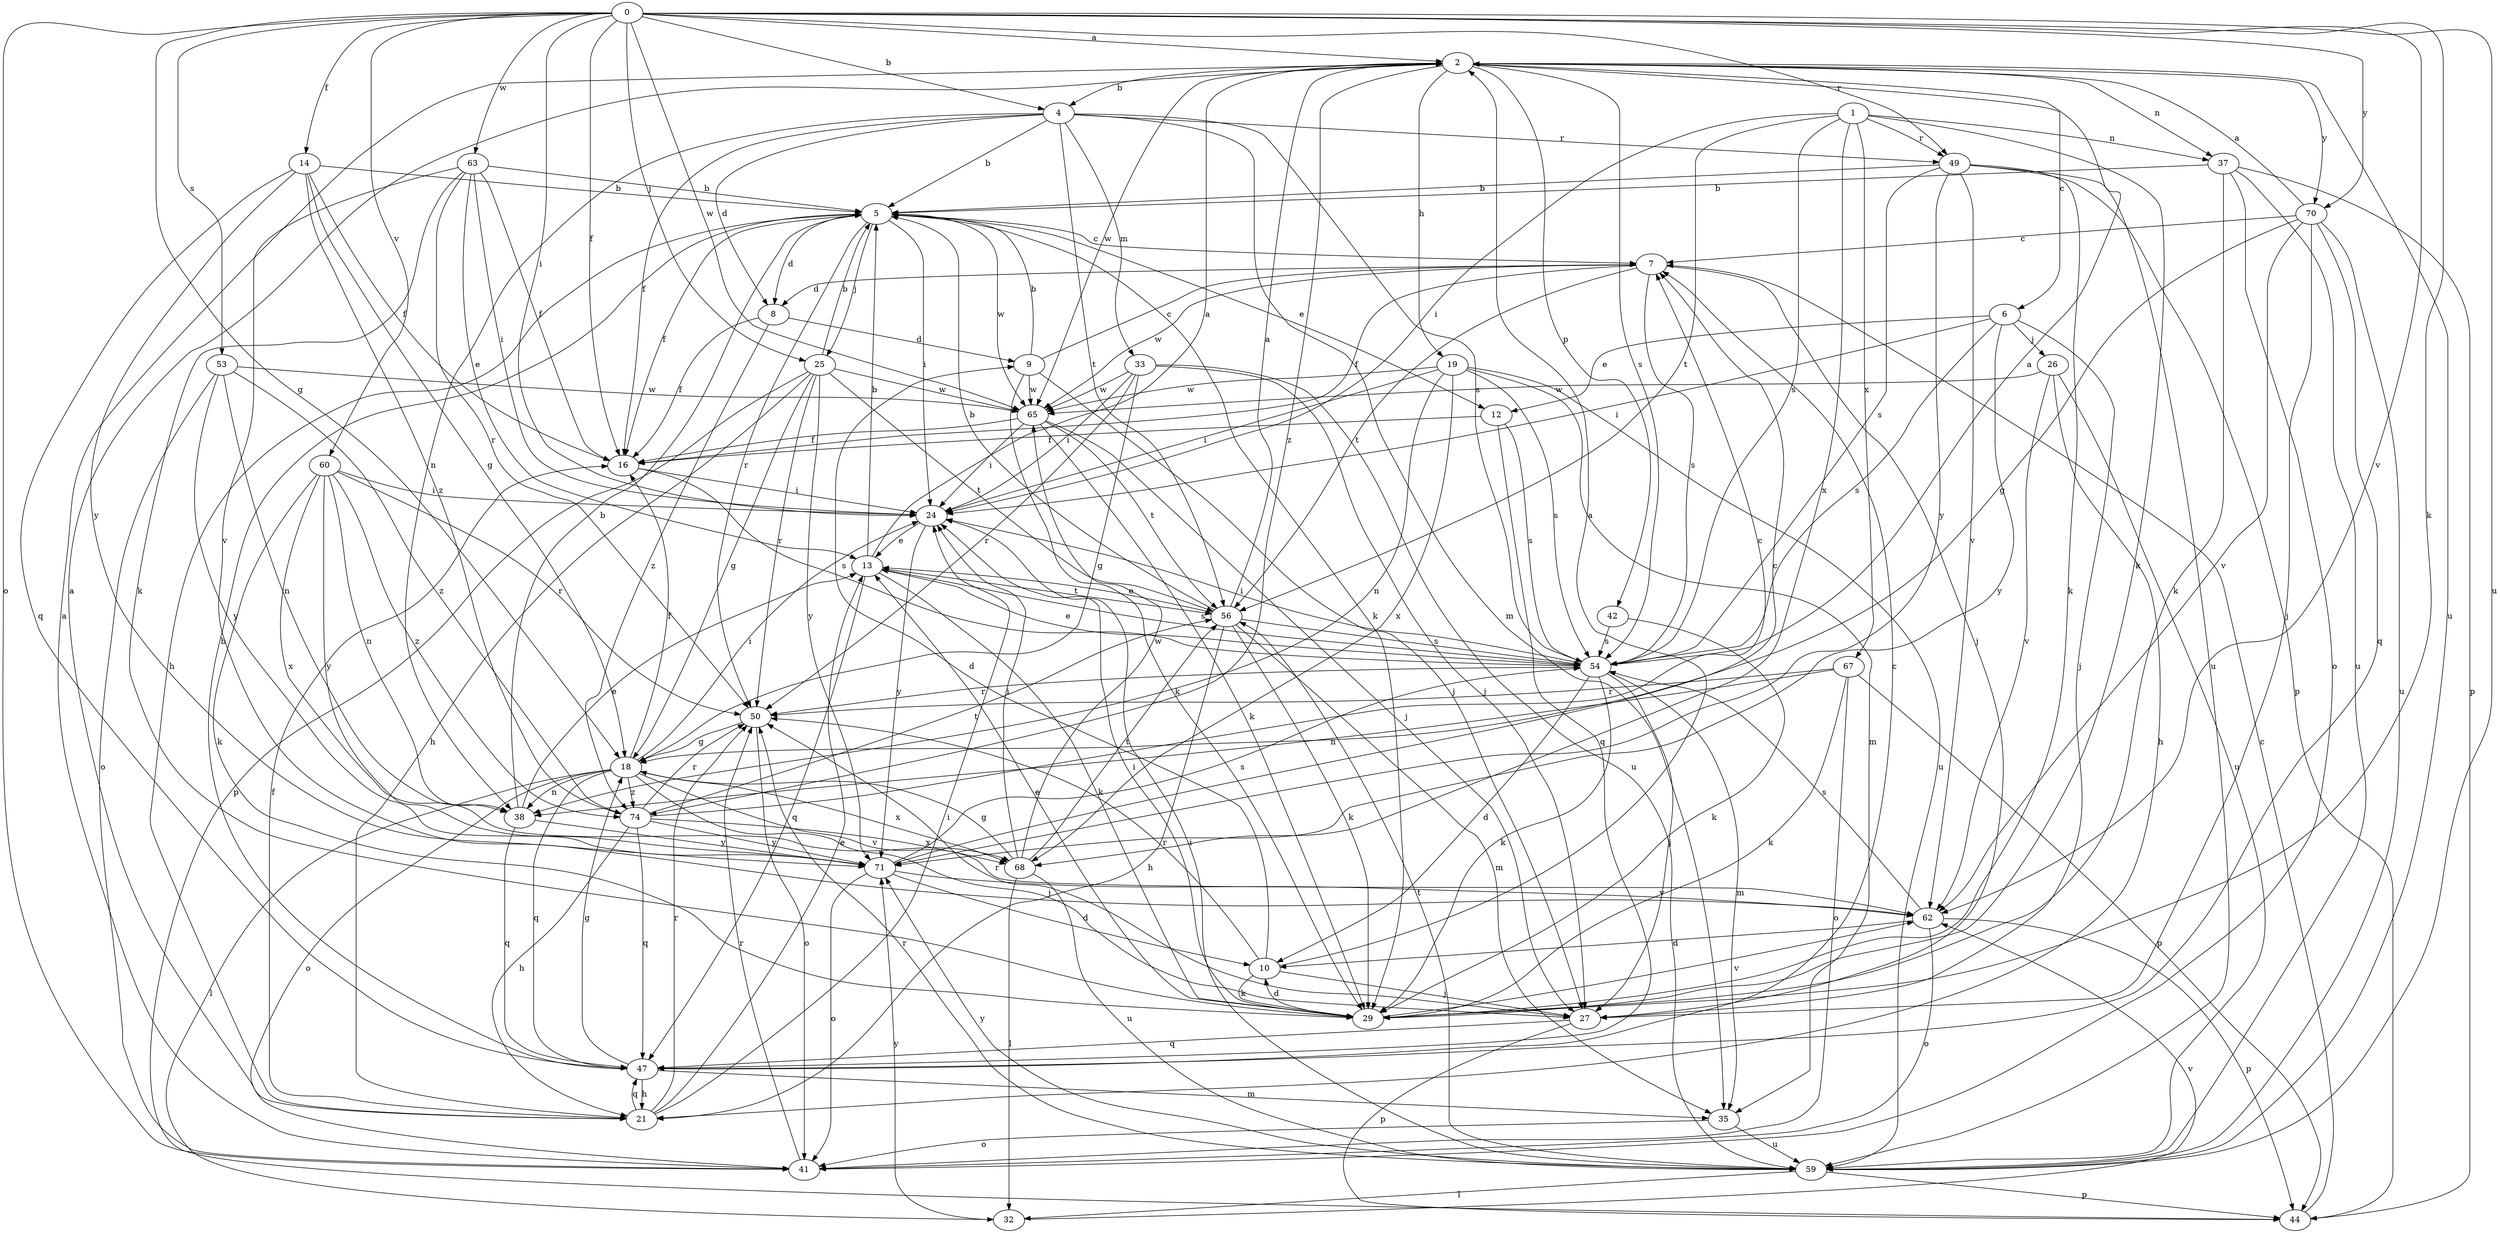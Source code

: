 strict digraph  {
0;
1;
2;
4;
5;
6;
7;
8;
9;
10;
12;
13;
14;
16;
18;
19;
21;
24;
25;
26;
27;
29;
32;
33;
35;
37;
38;
41;
42;
44;
47;
49;
50;
53;
54;
56;
59;
60;
62;
63;
65;
67;
68;
70;
71;
74;
0 -> 2  [label=a];
0 -> 4  [label=b];
0 -> 14  [label=f];
0 -> 16  [label=f];
0 -> 18  [label=g];
0 -> 24  [label=i];
0 -> 25  [label=j];
0 -> 29  [label=k];
0 -> 41  [label=o];
0 -> 49  [label=r];
0 -> 53  [label=s];
0 -> 59  [label=u];
0 -> 60  [label=v];
0 -> 62  [label=v];
0 -> 63  [label=w];
0 -> 65  [label=w];
0 -> 70  [label=y];
1 -> 24  [label=i];
1 -> 29  [label=k];
1 -> 37  [label=n];
1 -> 49  [label=r];
1 -> 54  [label=s];
1 -> 56  [label=t];
1 -> 67  [label=x];
1 -> 68  [label=x];
2 -> 4  [label=b];
2 -> 6  [label=c];
2 -> 19  [label=h];
2 -> 37  [label=n];
2 -> 42  [label=p];
2 -> 54  [label=s];
2 -> 59  [label=u];
2 -> 65  [label=w];
2 -> 70  [label=y];
2 -> 74  [label=z];
4 -> 5  [label=b];
4 -> 8  [label=d];
4 -> 16  [label=f];
4 -> 33  [label=m];
4 -> 35  [label=m];
4 -> 38  [label=n];
4 -> 49  [label=r];
4 -> 54  [label=s];
4 -> 56  [label=t];
5 -> 7  [label=c];
5 -> 8  [label=d];
5 -> 12  [label=e];
5 -> 16  [label=f];
5 -> 21  [label=h];
5 -> 24  [label=i];
5 -> 25  [label=j];
5 -> 29  [label=k];
5 -> 50  [label=r];
5 -> 65  [label=w];
6 -> 12  [label=e];
6 -> 24  [label=i];
6 -> 26  [label=j];
6 -> 27  [label=j];
6 -> 54  [label=s];
6 -> 71  [label=y];
7 -> 8  [label=d];
7 -> 16  [label=f];
7 -> 27  [label=j];
7 -> 54  [label=s];
7 -> 56  [label=t];
7 -> 65  [label=w];
8 -> 9  [label=d];
8 -> 16  [label=f];
8 -> 74  [label=z];
9 -> 5  [label=b];
9 -> 7  [label=c];
9 -> 27  [label=j];
9 -> 29  [label=k];
9 -> 65  [label=w];
10 -> 2  [label=a];
10 -> 9  [label=d];
10 -> 27  [label=j];
10 -> 29  [label=k];
10 -> 50  [label=r];
12 -> 16  [label=f];
12 -> 47  [label=q];
12 -> 54  [label=s];
13 -> 2  [label=a];
13 -> 5  [label=b];
13 -> 29  [label=k];
13 -> 47  [label=q];
13 -> 54  [label=s];
13 -> 56  [label=t];
14 -> 5  [label=b];
14 -> 16  [label=f];
14 -> 18  [label=g];
14 -> 47  [label=q];
14 -> 71  [label=y];
14 -> 74  [label=z];
16 -> 24  [label=i];
16 -> 54  [label=s];
18 -> 16  [label=f];
18 -> 24  [label=i];
18 -> 27  [label=j];
18 -> 32  [label=l];
18 -> 38  [label=n];
18 -> 41  [label=o];
18 -> 47  [label=q];
18 -> 62  [label=v];
18 -> 68  [label=x];
18 -> 74  [label=z];
19 -> 24  [label=i];
19 -> 35  [label=m];
19 -> 38  [label=n];
19 -> 54  [label=s];
19 -> 59  [label=u];
19 -> 65  [label=w];
19 -> 68  [label=x];
21 -> 2  [label=a];
21 -> 13  [label=e];
21 -> 16  [label=f];
21 -> 24  [label=i];
21 -> 47  [label=q];
21 -> 50  [label=r];
24 -> 13  [label=e];
24 -> 71  [label=y];
25 -> 5  [label=b];
25 -> 18  [label=g];
25 -> 21  [label=h];
25 -> 44  [label=p];
25 -> 50  [label=r];
25 -> 56  [label=t];
25 -> 65  [label=w];
25 -> 71  [label=y];
26 -> 21  [label=h];
26 -> 59  [label=u];
26 -> 62  [label=v];
26 -> 65  [label=w];
27 -> 44  [label=p];
27 -> 47  [label=q];
27 -> 50  [label=r];
29 -> 10  [label=d];
29 -> 13  [label=e];
29 -> 24  [label=i];
29 -> 62  [label=v];
32 -> 62  [label=v];
32 -> 71  [label=y];
33 -> 18  [label=g];
33 -> 24  [label=i];
33 -> 27  [label=j];
33 -> 50  [label=r];
33 -> 59  [label=u];
33 -> 65  [label=w];
35 -> 41  [label=o];
35 -> 59  [label=u];
37 -> 5  [label=b];
37 -> 29  [label=k];
37 -> 41  [label=o];
37 -> 44  [label=p];
37 -> 59  [label=u];
38 -> 5  [label=b];
38 -> 13  [label=e];
38 -> 47  [label=q];
38 -> 71  [label=y];
41 -> 2  [label=a];
41 -> 50  [label=r];
42 -> 29  [label=k];
42 -> 54  [label=s];
44 -> 7  [label=c];
47 -> 5  [label=b];
47 -> 7  [label=c];
47 -> 18  [label=g];
47 -> 21  [label=h];
47 -> 35  [label=m];
49 -> 5  [label=b];
49 -> 29  [label=k];
49 -> 44  [label=p];
49 -> 54  [label=s];
49 -> 59  [label=u];
49 -> 62  [label=v];
49 -> 71  [label=y];
50 -> 18  [label=g];
50 -> 41  [label=o];
53 -> 38  [label=n];
53 -> 41  [label=o];
53 -> 65  [label=w];
53 -> 71  [label=y];
53 -> 74  [label=z];
54 -> 2  [label=a];
54 -> 10  [label=d];
54 -> 13  [label=e];
54 -> 24  [label=i];
54 -> 27  [label=j];
54 -> 29  [label=k];
54 -> 35  [label=m];
54 -> 50  [label=r];
56 -> 2  [label=a];
56 -> 5  [label=b];
56 -> 13  [label=e];
56 -> 21  [label=h];
56 -> 29  [label=k];
56 -> 35  [label=m];
56 -> 54  [label=s];
59 -> 24  [label=i];
59 -> 32  [label=l];
59 -> 44  [label=p];
59 -> 50  [label=r];
59 -> 56  [label=t];
59 -> 71  [label=y];
60 -> 24  [label=i];
60 -> 29  [label=k];
60 -> 38  [label=n];
60 -> 50  [label=r];
60 -> 68  [label=x];
60 -> 71  [label=y];
60 -> 74  [label=z];
62 -> 10  [label=d];
62 -> 41  [label=o];
62 -> 44  [label=p];
62 -> 54  [label=s];
63 -> 5  [label=b];
63 -> 13  [label=e];
63 -> 16  [label=f];
63 -> 24  [label=i];
63 -> 29  [label=k];
63 -> 50  [label=r];
63 -> 62  [label=v];
65 -> 16  [label=f];
65 -> 24  [label=i];
65 -> 27  [label=j];
65 -> 29  [label=k];
65 -> 56  [label=t];
67 -> 29  [label=k];
67 -> 38  [label=n];
67 -> 41  [label=o];
67 -> 44  [label=p];
67 -> 50  [label=r];
68 -> 18  [label=g];
68 -> 24  [label=i];
68 -> 32  [label=l];
68 -> 56  [label=t];
68 -> 59  [label=u];
68 -> 65  [label=w];
70 -> 2  [label=a];
70 -> 7  [label=c];
70 -> 18  [label=g];
70 -> 27  [label=j];
70 -> 47  [label=q];
70 -> 59  [label=u];
70 -> 62  [label=v];
71 -> 7  [label=c];
71 -> 10  [label=d];
71 -> 41  [label=o];
71 -> 54  [label=s];
71 -> 62  [label=v];
74 -> 7  [label=c];
74 -> 21  [label=h];
74 -> 47  [label=q];
74 -> 50  [label=r];
74 -> 56  [label=t];
74 -> 68  [label=x];
74 -> 71  [label=y];
}
